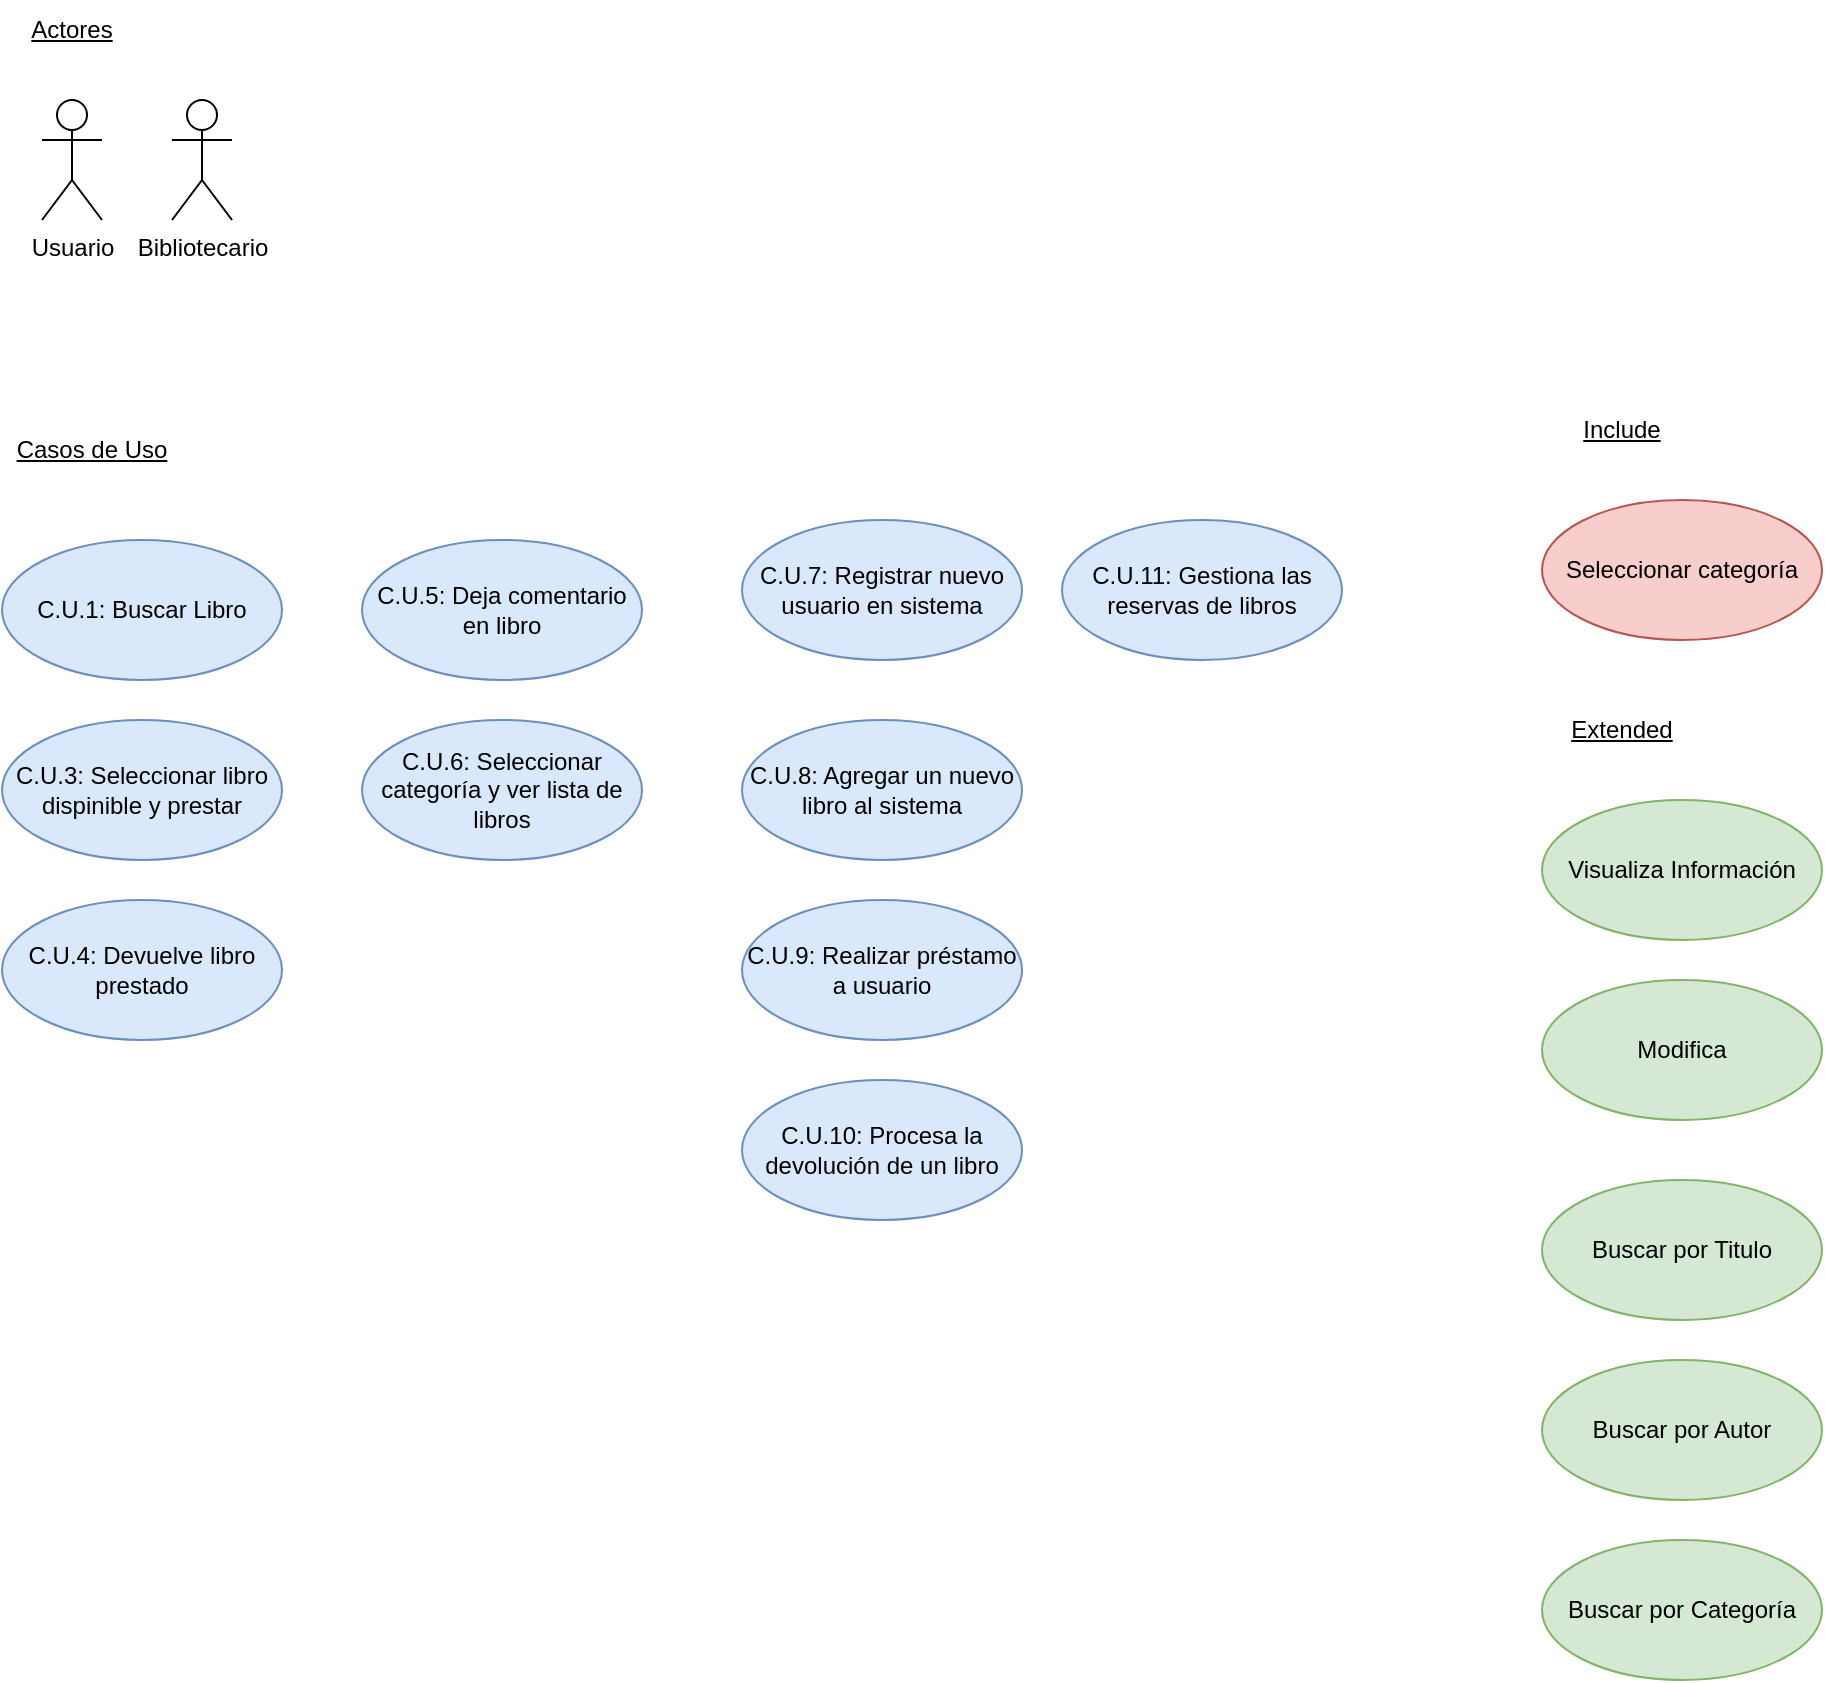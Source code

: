 <mxfile version="22.1.18" type="github">
  <diagram name="Página-1" id="TUS5gieN1rz3YTIe_Czn">
    <mxGraphModel dx="2100" dy="1206" grid="1" gridSize="10" guides="1" tooltips="1" connect="1" arrows="1" fold="1" page="1" pageScale="1" pageWidth="827" pageHeight="1169" math="0" shadow="0">
      <root>
        <mxCell id="0" />
        <mxCell id="1" parent="0" />
        <mxCell id="rqhiMFswElO3rEXaBHQ_-1" value="Usuario" style="shape=umlActor;html=1;verticalLabelPosition=bottom;verticalAlign=top;align=center;" vertex="1" parent="1">
          <mxGeometry x="150" y="140" width="30" height="60" as="geometry" />
        </mxCell>
        <mxCell id="rqhiMFswElO3rEXaBHQ_-2" value="Bibliotecario" style="shape=umlActor;html=1;verticalLabelPosition=bottom;verticalAlign=top;align=center;" vertex="1" parent="1">
          <mxGeometry x="215" y="140" width="30" height="60" as="geometry" />
        </mxCell>
        <mxCell id="rqhiMFswElO3rEXaBHQ_-4" value="&lt;u&gt;Actores&lt;/u&gt;" style="text;html=1;strokeColor=none;fillColor=none;align=center;verticalAlign=middle;whiteSpace=wrap;rounded=0;" vertex="1" parent="1">
          <mxGeometry x="135" y="90" width="60" height="30" as="geometry" />
        </mxCell>
        <mxCell id="rqhiMFswElO3rEXaBHQ_-5" value="C.U.1: Buscar Libro" style="ellipse;whiteSpace=wrap;html=1;fillColor=#dae8fc;strokeColor=#6c8ebf;" vertex="1" parent="1">
          <mxGeometry x="130" y="360" width="140" height="70" as="geometry" />
        </mxCell>
        <mxCell id="rqhiMFswElO3rEXaBHQ_-6" value="&lt;u&gt;Casos de Uso&lt;/u&gt;" style="text;html=1;strokeColor=none;fillColor=none;align=center;verticalAlign=middle;whiteSpace=wrap;rounded=0;" vertex="1" parent="1">
          <mxGeometry x="135" y="300" width="80" height="30" as="geometry" />
        </mxCell>
        <mxCell id="rqhiMFswElO3rEXaBHQ_-8" value="C.U.3: Seleccionar libro dispinible y prestar" style="ellipse;whiteSpace=wrap;html=1;fillColor=#dae8fc;strokeColor=#6c8ebf;" vertex="1" parent="1">
          <mxGeometry x="130" y="450" width="140" height="70" as="geometry" />
        </mxCell>
        <mxCell id="rqhiMFswElO3rEXaBHQ_-9" value="C.U.4: Devuelve libro prestado" style="ellipse;whiteSpace=wrap;html=1;fillColor=#dae8fc;strokeColor=#6c8ebf;" vertex="1" parent="1">
          <mxGeometry x="130" y="540" width="140" height="70" as="geometry" />
        </mxCell>
        <mxCell id="rqhiMFswElO3rEXaBHQ_-10" value="C.U.5: Deja comentario en libro" style="ellipse;whiteSpace=wrap;html=1;fillColor=#dae8fc;strokeColor=#6c8ebf;" vertex="1" parent="1">
          <mxGeometry x="310" y="360" width="140" height="70" as="geometry" />
        </mxCell>
        <mxCell id="rqhiMFswElO3rEXaBHQ_-11" value="C.U.6: Seleccionar categoría y ver lista de libros" style="ellipse;whiteSpace=wrap;html=1;fillColor=#dae8fc;strokeColor=#6c8ebf;" vertex="1" parent="1">
          <mxGeometry x="310" y="450" width="140" height="70" as="geometry" />
        </mxCell>
        <mxCell id="rqhiMFswElO3rEXaBHQ_-12" value="C.U.7: Registrar nuevo usuario en sistema" style="ellipse;whiteSpace=wrap;html=1;fillColor=#dae8fc;strokeColor=#6c8ebf;" vertex="1" parent="1">
          <mxGeometry x="500" y="350" width="140" height="70" as="geometry" />
        </mxCell>
        <mxCell id="rqhiMFswElO3rEXaBHQ_-13" value="C.U.8: Agregar un nuevo libro al sistema" style="ellipse;whiteSpace=wrap;html=1;fillColor=#dae8fc;strokeColor=#6c8ebf;" vertex="1" parent="1">
          <mxGeometry x="500" y="450" width="140" height="70" as="geometry" />
        </mxCell>
        <mxCell id="rqhiMFswElO3rEXaBHQ_-14" value="C.U.9: Realizar préstamo a usuario" style="ellipse;whiteSpace=wrap;html=1;fillColor=#dae8fc;strokeColor=#6c8ebf;" vertex="1" parent="1">
          <mxGeometry x="500" y="540" width="140" height="70" as="geometry" />
        </mxCell>
        <mxCell id="rqhiMFswElO3rEXaBHQ_-15" value="C.U.10: Procesa la devolución de un libro" style="ellipse;whiteSpace=wrap;html=1;fillColor=#dae8fc;strokeColor=#6c8ebf;" vertex="1" parent="1">
          <mxGeometry x="500" y="630" width="140" height="70" as="geometry" />
        </mxCell>
        <mxCell id="rqhiMFswElO3rEXaBHQ_-16" value="C.U.11: Gestiona las reservas de libros" style="ellipse;whiteSpace=wrap;html=1;fillColor=#dae8fc;strokeColor=#6c8ebf;" vertex="1" parent="1">
          <mxGeometry x="660" y="350" width="140" height="70" as="geometry" />
        </mxCell>
        <mxCell id="rqhiMFswElO3rEXaBHQ_-17" value="Seleccionar categoría" style="ellipse;whiteSpace=wrap;html=1;fillColor=#f8cecc;strokeColor=#b85450;" vertex="1" parent="1">
          <mxGeometry x="900" y="340" width="140" height="70" as="geometry" />
        </mxCell>
        <mxCell id="rqhiMFswElO3rEXaBHQ_-18" value="&lt;u&gt;Include&lt;/u&gt;" style="text;html=1;strokeColor=none;fillColor=none;align=center;verticalAlign=middle;whiteSpace=wrap;rounded=0;" vertex="1" parent="1">
          <mxGeometry x="900" y="290" width="80" height="30" as="geometry" />
        </mxCell>
        <mxCell id="rqhiMFswElO3rEXaBHQ_-19" value="Visualiza Información" style="ellipse;whiteSpace=wrap;html=1;fillColor=#d5e8d4;strokeColor=#82b366;" vertex="1" parent="1">
          <mxGeometry x="900" y="490" width="140" height="70" as="geometry" />
        </mxCell>
        <mxCell id="rqhiMFswElO3rEXaBHQ_-20" value="Modifica" style="ellipse;whiteSpace=wrap;html=1;fillColor=#d5e8d4;strokeColor=#82b366;" vertex="1" parent="1">
          <mxGeometry x="900" y="580" width="140" height="70" as="geometry" />
        </mxCell>
        <mxCell id="rqhiMFswElO3rEXaBHQ_-21" value="Buscar por Titulo" style="ellipse;whiteSpace=wrap;html=1;fillColor=#d5e8d4;strokeColor=#82b366;" vertex="1" parent="1">
          <mxGeometry x="900" y="680" width="140" height="70" as="geometry" />
        </mxCell>
        <mxCell id="rqhiMFswElO3rEXaBHQ_-22" value="Buscar por Autor" style="ellipse;whiteSpace=wrap;html=1;fillColor=#d5e8d4;strokeColor=#82b366;" vertex="1" parent="1">
          <mxGeometry x="900" y="770" width="140" height="70" as="geometry" />
        </mxCell>
        <mxCell id="rqhiMFswElO3rEXaBHQ_-23" value="Buscar por Categoría" style="ellipse;whiteSpace=wrap;html=1;fillColor=#d5e8d4;strokeColor=#82b366;" vertex="1" parent="1">
          <mxGeometry x="900" y="860" width="140" height="70" as="geometry" />
        </mxCell>
        <mxCell id="rqhiMFswElO3rEXaBHQ_-24" value="&lt;u&gt;Extended&lt;/u&gt;" style="text;html=1;strokeColor=none;fillColor=none;align=center;verticalAlign=middle;whiteSpace=wrap;rounded=0;" vertex="1" parent="1">
          <mxGeometry x="900" y="440" width="80" height="30" as="geometry" />
        </mxCell>
      </root>
    </mxGraphModel>
  </diagram>
</mxfile>
